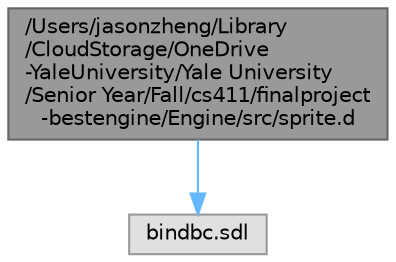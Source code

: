 digraph "/Users/jasonzheng/Library/CloudStorage/OneDrive-YaleUniversity/Yale University/Senior Year/Fall/cs411/finalproject-bestengine/Engine/src/sprite.d"
{
 // LATEX_PDF_SIZE
  bgcolor="transparent";
  edge [fontname=Helvetica,fontsize=10,labelfontname=Helvetica,labelfontsize=10];
  node [fontname=Helvetica,fontsize=10,shape=box,height=0.2,width=0.4];
  Node1 [id="Node000001",label="/Users/jasonzheng/Library\l/CloudStorage/OneDrive\l-YaleUniversity/Yale University\l/Senior Year/Fall/cs411/finalproject\l-bestengine/Engine/src/sprite.d",height=0.2,width=0.4,color="gray40", fillcolor="grey60", style="filled", fontcolor="black",tooltip=" "];
  Node1 -> Node2 [id="edge1_Node000001_Node000002",color="steelblue1",style="solid",tooltip=" "];
  Node2 [id="Node000002",label="bindbc.sdl",height=0.2,width=0.4,color="grey60", fillcolor="#E0E0E0", style="filled",tooltip=" "];
}
